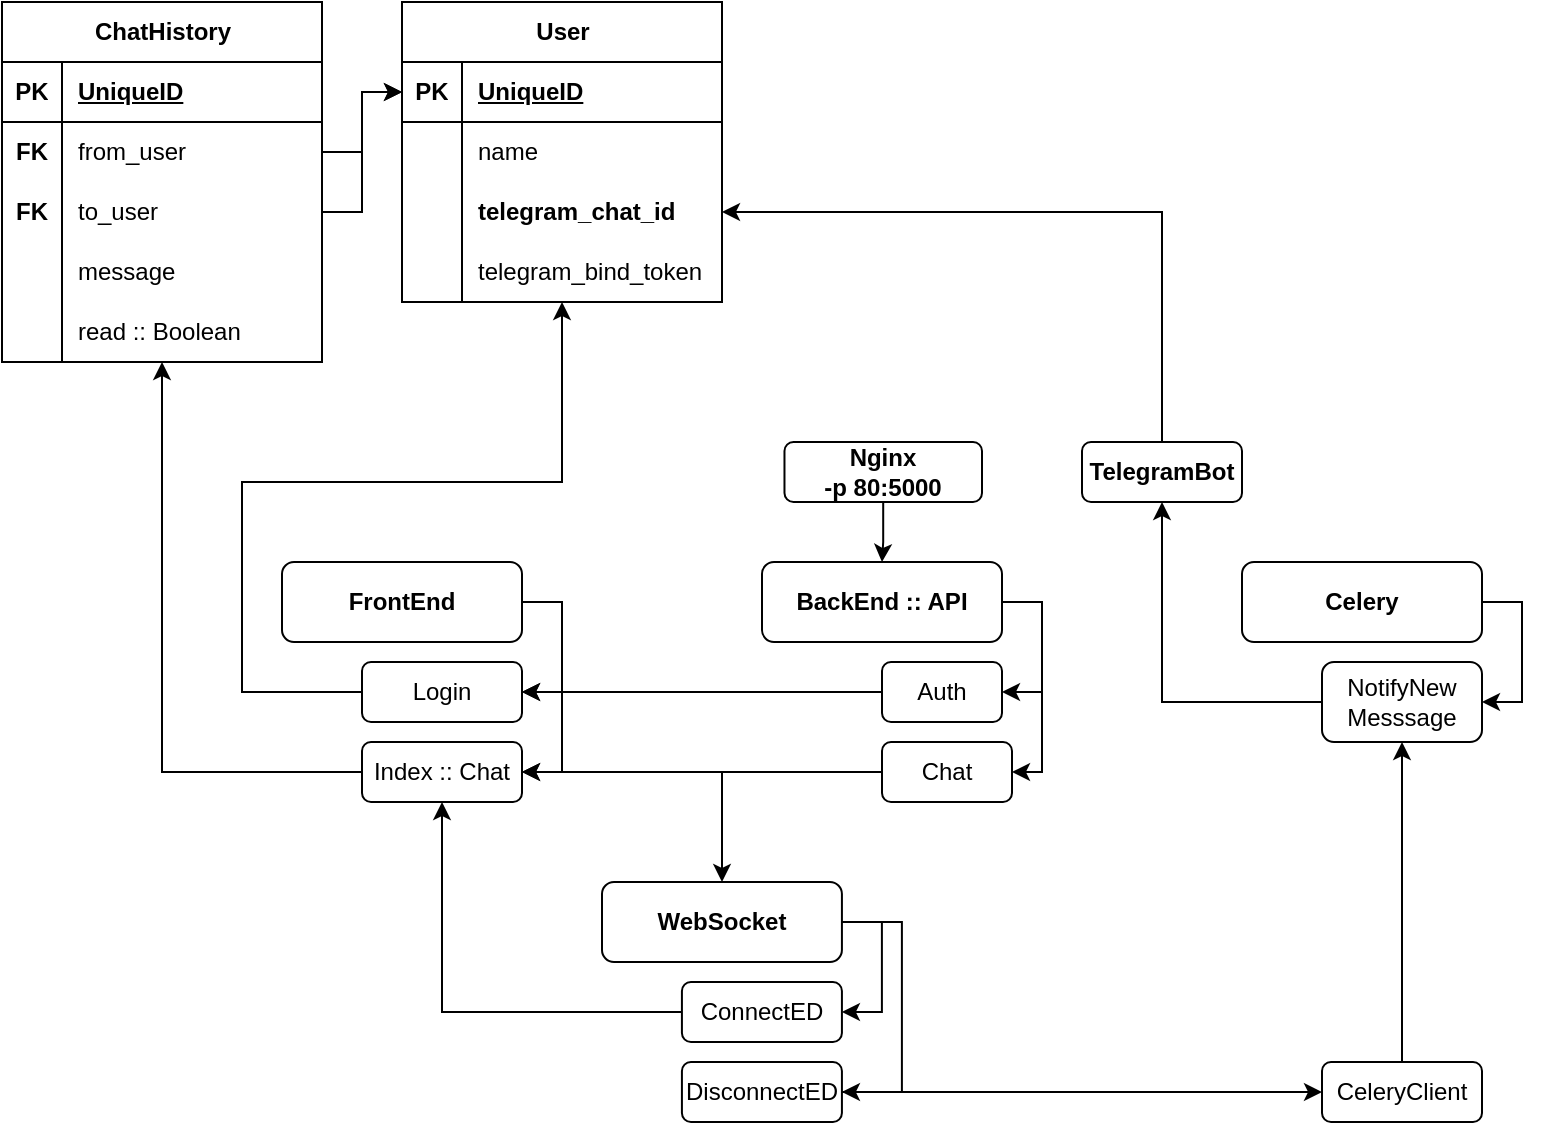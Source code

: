 <mxfile version="24.7.17">
  <diagram name="Page-1" id="HTrUAYfGJSQrFEp8KdW4">
    <mxGraphModel dx="1595" dy="729" grid="1" gridSize="10" guides="1" tooltips="1" connect="1" arrows="1" fold="1" page="1" pageScale="1" pageWidth="850" pageHeight="1100" math="0" shadow="0">
      <root>
        <mxCell id="0" />
        <mxCell id="1" parent="0" />
        <mxCell id="Klgh95e9zu6iZpuCvWR3-240" style="edgeStyle=orthogonalEdgeStyle;rounded=0;orthogonalLoop=1;jettySize=auto;html=1;" edge="1" parent="1" source="Klgh95e9zu6iZpuCvWR3-1" target="Klgh95e9zu6iZpuCvWR3-8">
          <mxGeometry relative="1" as="geometry">
            <Array as="points">
              <mxPoint x="320" y="420" />
              <mxPoint x="320" y="465" />
            </Array>
          </mxGeometry>
        </mxCell>
        <mxCell id="Klgh95e9zu6iZpuCvWR3-241" style="edgeStyle=orthogonalEdgeStyle;rounded=0;orthogonalLoop=1;jettySize=auto;html=1;" edge="1" parent="1" source="Klgh95e9zu6iZpuCvWR3-1" target="Klgh95e9zu6iZpuCvWR3-10">
          <mxGeometry relative="1" as="geometry">
            <Array as="points">
              <mxPoint x="320" y="420" />
              <mxPoint x="320" y="505" />
            </Array>
          </mxGeometry>
        </mxCell>
        <mxCell id="Klgh95e9zu6iZpuCvWR3-1" value="&lt;b&gt;FrontEnd&lt;/b&gt;" style="rounded=1;whiteSpace=wrap;html=1;" vertex="1" parent="1">
          <mxGeometry x="180" y="400" width="120" height="40" as="geometry" />
        </mxCell>
        <mxCell id="Klgh95e9zu6iZpuCvWR3-237" style="edgeStyle=orthogonalEdgeStyle;rounded=0;orthogonalLoop=1;jettySize=auto;html=1;" edge="1" parent="1" source="Klgh95e9zu6iZpuCvWR3-2" target="Klgh95e9zu6iZpuCvWR3-14">
          <mxGeometry relative="1" as="geometry">
            <Array as="points">
              <mxPoint x="560" y="420" />
              <mxPoint x="560" y="465" />
            </Array>
          </mxGeometry>
        </mxCell>
        <mxCell id="Klgh95e9zu6iZpuCvWR3-238" style="edgeStyle=orthogonalEdgeStyle;rounded=0;orthogonalLoop=1;jettySize=auto;html=1;" edge="1" parent="1" source="Klgh95e9zu6iZpuCvWR3-2" target="Klgh95e9zu6iZpuCvWR3-20">
          <mxGeometry relative="1" as="geometry">
            <Array as="points">
              <mxPoint x="560" y="420" />
              <mxPoint x="560" y="505" />
            </Array>
          </mxGeometry>
        </mxCell>
        <mxCell id="Klgh95e9zu6iZpuCvWR3-2" value="&lt;b&gt;BackEnd :: API&lt;/b&gt;" style="rounded=1;whiteSpace=wrap;html=1;" vertex="1" parent="1">
          <mxGeometry x="420" y="400" width="120" height="40" as="geometry" />
        </mxCell>
        <mxCell id="Klgh95e9zu6iZpuCvWR3-217" style="edgeStyle=orthogonalEdgeStyle;rounded=0;orthogonalLoop=1;jettySize=auto;html=1;" edge="1" parent="1" source="Klgh95e9zu6iZpuCvWR3-3" target="Klgh95e9zu6iZpuCvWR3-63">
          <mxGeometry relative="1" as="geometry">
            <Array as="points">
              <mxPoint x="800" y="420" />
              <mxPoint x="800" y="470" />
            </Array>
          </mxGeometry>
        </mxCell>
        <mxCell id="Klgh95e9zu6iZpuCvWR3-3" value="&lt;b&gt;Celery&lt;/b&gt;" style="rounded=1;whiteSpace=wrap;html=1;" vertex="1" parent="1">
          <mxGeometry x="660" y="400" width="120" height="40" as="geometry" />
        </mxCell>
        <mxCell id="Klgh95e9zu6iZpuCvWR3-251" style="edgeStyle=orthogonalEdgeStyle;rounded=0;orthogonalLoop=1;jettySize=auto;html=1;" edge="1" parent="1" source="Klgh95e9zu6iZpuCvWR3-8" target="Klgh95e9zu6iZpuCvWR3-66">
          <mxGeometry relative="1" as="geometry">
            <Array as="points">
              <mxPoint x="160" y="465" />
              <mxPoint x="160" y="360" />
              <mxPoint x="320" y="360" />
            </Array>
          </mxGeometry>
        </mxCell>
        <mxCell id="Klgh95e9zu6iZpuCvWR3-8" value="Login" style="whiteSpace=wrap;html=1;rounded=1;" vertex="1" parent="1">
          <mxGeometry x="220" y="450" width="80" height="30" as="geometry" />
        </mxCell>
        <mxCell id="Klgh95e9zu6iZpuCvWR3-252" style="edgeStyle=orthogonalEdgeStyle;rounded=0;orthogonalLoop=1;jettySize=auto;html=1;" edge="1" parent="1" source="Klgh95e9zu6iZpuCvWR3-10" target="Klgh95e9zu6iZpuCvWR3-110">
          <mxGeometry relative="1" as="geometry" />
        </mxCell>
        <mxCell id="Klgh95e9zu6iZpuCvWR3-10" value="Index :: Chat" style="whiteSpace=wrap;html=1;rounded=1;" vertex="1" parent="1">
          <mxGeometry x="220" y="490" width="80" height="30" as="geometry" />
        </mxCell>
        <mxCell id="Klgh95e9zu6iZpuCvWR3-235" style="edgeStyle=orthogonalEdgeStyle;rounded=0;orthogonalLoop=1;jettySize=auto;html=1;" edge="1" parent="1" source="Klgh95e9zu6iZpuCvWR3-14" target="Klgh95e9zu6iZpuCvWR3-8">
          <mxGeometry relative="1" as="geometry" />
        </mxCell>
        <mxCell id="Klgh95e9zu6iZpuCvWR3-14" value="Auth" style="whiteSpace=wrap;html=1;rounded=1;" vertex="1" parent="1">
          <mxGeometry x="480" y="450" width="60" height="30" as="geometry" />
        </mxCell>
        <mxCell id="Klgh95e9zu6iZpuCvWR3-227" style="edgeStyle=orthogonalEdgeStyle;rounded=0;orthogonalLoop=1;jettySize=auto;html=1;" edge="1" parent="1" source="Klgh95e9zu6iZpuCvWR3-20" target="Klgh95e9zu6iZpuCvWR3-226">
          <mxGeometry relative="1" as="geometry" />
        </mxCell>
        <mxCell id="Klgh95e9zu6iZpuCvWR3-249" style="edgeStyle=orthogonalEdgeStyle;rounded=0;orthogonalLoop=1;jettySize=auto;html=1;" edge="1" parent="1" source="Klgh95e9zu6iZpuCvWR3-20" target="Klgh95e9zu6iZpuCvWR3-10">
          <mxGeometry relative="1" as="geometry" />
        </mxCell>
        <mxCell id="Klgh95e9zu6iZpuCvWR3-20" value="Chat" style="rounded=1;whiteSpace=wrap;html=1;" vertex="1" parent="1">
          <mxGeometry x="480" y="490" width="65" height="30" as="geometry" />
        </mxCell>
        <mxCell id="Klgh95e9zu6iZpuCvWR3-248" style="edgeStyle=orthogonalEdgeStyle;rounded=0;orthogonalLoop=1;jettySize=auto;html=1;" edge="1" parent="1" source="Klgh95e9zu6iZpuCvWR3-61" target="Klgh95e9zu6iZpuCvWR3-63">
          <mxGeometry relative="1" as="geometry" />
        </mxCell>
        <mxCell id="Klgh95e9zu6iZpuCvWR3-61" value="CeleryClient" style="whiteSpace=wrap;html=1;rounded=1;" vertex="1" parent="1">
          <mxGeometry x="700" y="650" width="80" height="30" as="geometry" />
        </mxCell>
        <mxCell id="Klgh95e9zu6iZpuCvWR3-246" style="edgeStyle=orthogonalEdgeStyle;rounded=0;orthogonalLoop=1;jettySize=auto;html=1;" edge="1" parent="1" source="Klgh95e9zu6iZpuCvWR3-63" target="Klgh95e9zu6iZpuCvWR3-213">
          <mxGeometry relative="1" as="geometry" />
        </mxCell>
        <mxCell id="Klgh95e9zu6iZpuCvWR3-63" value="NotifyNew&lt;div&gt;Messsage&lt;/div&gt;" style="whiteSpace=wrap;html=1;rounded=1;" vertex="1" parent="1">
          <mxGeometry x="700" y="450" width="80" height="40" as="geometry" />
        </mxCell>
        <mxCell id="Klgh95e9zu6iZpuCvWR3-66" value="User" style="shape=table;startSize=30;container=1;collapsible=1;childLayout=tableLayout;fixedRows=1;rowLines=0;fontStyle=1;align=center;resizeLast=1;html=1;" vertex="1" parent="1">
          <mxGeometry x="240" y="120" width="160.0" height="150" as="geometry" />
        </mxCell>
        <mxCell id="Klgh95e9zu6iZpuCvWR3-67" value="" style="shape=tableRow;horizontal=0;startSize=0;swimlaneHead=0;swimlaneBody=0;fillColor=none;collapsible=0;dropTarget=0;points=[[0,0.5],[1,0.5]];portConstraint=eastwest;top=0;left=0;right=0;bottom=1;" vertex="1" parent="Klgh95e9zu6iZpuCvWR3-66">
          <mxGeometry y="30" width="160.0" height="30" as="geometry" />
        </mxCell>
        <mxCell id="Klgh95e9zu6iZpuCvWR3-68" value="PK" style="shape=partialRectangle;connectable=0;fillColor=none;top=0;left=0;bottom=0;right=0;fontStyle=1;overflow=hidden;whiteSpace=wrap;html=1;" vertex="1" parent="Klgh95e9zu6iZpuCvWR3-67">
          <mxGeometry width="30" height="30" as="geometry">
            <mxRectangle width="30" height="30" as="alternateBounds" />
          </mxGeometry>
        </mxCell>
        <mxCell id="Klgh95e9zu6iZpuCvWR3-69" value="UniqueID" style="shape=partialRectangle;connectable=0;fillColor=none;top=0;left=0;bottom=0;right=0;align=left;spacingLeft=6;fontStyle=5;overflow=hidden;whiteSpace=wrap;html=1;" vertex="1" parent="Klgh95e9zu6iZpuCvWR3-67">
          <mxGeometry x="30" width="130.0" height="30" as="geometry">
            <mxRectangle width="130.0" height="30" as="alternateBounds" />
          </mxGeometry>
        </mxCell>
        <mxCell id="Klgh95e9zu6iZpuCvWR3-70" value="" style="shape=tableRow;horizontal=0;startSize=0;swimlaneHead=0;swimlaneBody=0;fillColor=none;collapsible=0;dropTarget=0;points=[[0,0.5],[1,0.5]];portConstraint=eastwest;top=0;left=0;right=0;bottom=0;" vertex="1" parent="Klgh95e9zu6iZpuCvWR3-66">
          <mxGeometry y="60" width="160.0" height="30" as="geometry" />
        </mxCell>
        <mxCell id="Klgh95e9zu6iZpuCvWR3-71" value="" style="shape=partialRectangle;connectable=0;fillColor=none;top=0;left=0;bottom=0;right=0;editable=1;overflow=hidden;whiteSpace=wrap;html=1;" vertex="1" parent="Klgh95e9zu6iZpuCvWR3-70">
          <mxGeometry width="30" height="30" as="geometry">
            <mxRectangle width="30" height="30" as="alternateBounds" />
          </mxGeometry>
        </mxCell>
        <mxCell id="Klgh95e9zu6iZpuCvWR3-72" value="name" style="shape=partialRectangle;connectable=0;fillColor=none;top=0;left=0;bottom=0;right=0;align=left;spacingLeft=6;overflow=hidden;whiteSpace=wrap;html=1;" vertex="1" parent="Klgh95e9zu6iZpuCvWR3-70">
          <mxGeometry x="30" width="130.0" height="30" as="geometry">
            <mxRectangle width="130.0" height="30" as="alternateBounds" />
          </mxGeometry>
        </mxCell>
        <mxCell id="Klgh95e9zu6iZpuCvWR3-73" value="" style="shape=tableRow;horizontal=0;startSize=0;swimlaneHead=0;swimlaneBody=0;fillColor=none;collapsible=0;dropTarget=0;points=[[0,0.5],[1,0.5]];portConstraint=eastwest;top=0;left=0;right=0;bottom=0;" vertex="1" parent="Klgh95e9zu6iZpuCvWR3-66">
          <mxGeometry y="90" width="160.0" height="30" as="geometry" />
        </mxCell>
        <mxCell id="Klgh95e9zu6iZpuCvWR3-74" value="" style="shape=partialRectangle;connectable=0;fillColor=none;top=0;left=0;bottom=0;right=0;editable=1;overflow=hidden;whiteSpace=wrap;html=1;" vertex="1" parent="Klgh95e9zu6iZpuCvWR3-73">
          <mxGeometry width="30" height="30" as="geometry">
            <mxRectangle width="30" height="30" as="alternateBounds" />
          </mxGeometry>
        </mxCell>
        <mxCell id="Klgh95e9zu6iZpuCvWR3-75" value="&lt;b&gt;telegram_chat_id&lt;/b&gt;" style="shape=partialRectangle;connectable=0;fillColor=none;top=0;left=0;bottom=0;right=0;align=left;spacingLeft=6;overflow=hidden;whiteSpace=wrap;html=1;" vertex="1" parent="Klgh95e9zu6iZpuCvWR3-73">
          <mxGeometry x="30" width="130.0" height="30" as="geometry">
            <mxRectangle width="130.0" height="30" as="alternateBounds" />
          </mxGeometry>
        </mxCell>
        <mxCell id="Klgh95e9zu6iZpuCvWR3-76" value="" style="shape=tableRow;horizontal=0;startSize=0;swimlaneHead=0;swimlaneBody=0;fillColor=none;collapsible=0;dropTarget=0;points=[[0,0.5],[1,0.5]];portConstraint=eastwest;top=0;left=0;right=0;bottom=0;" vertex="1" parent="Klgh95e9zu6iZpuCvWR3-66">
          <mxGeometry y="120" width="160.0" height="30" as="geometry" />
        </mxCell>
        <mxCell id="Klgh95e9zu6iZpuCvWR3-77" value="" style="shape=partialRectangle;connectable=0;fillColor=none;top=0;left=0;bottom=0;right=0;editable=1;overflow=hidden;whiteSpace=wrap;html=1;" vertex="1" parent="Klgh95e9zu6iZpuCvWR3-76">
          <mxGeometry width="30" height="30" as="geometry">
            <mxRectangle width="30" height="30" as="alternateBounds" />
          </mxGeometry>
        </mxCell>
        <mxCell id="Klgh95e9zu6iZpuCvWR3-78" value="telegram_bind_token" style="shape=partialRectangle;connectable=0;fillColor=none;top=0;left=0;bottom=0;right=0;align=left;spacingLeft=6;overflow=hidden;whiteSpace=wrap;html=1;" vertex="1" parent="Klgh95e9zu6iZpuCvWR3-76">
          <mxGeometry x="30" width="130.0" height="30" as="geometry">
            <mxRectangle width="130.0" height="30" as="alternateBounds" />
          </mxGeometry>
        </mxCell>
        <mxCell id="Klgh95e9zu6iZpuCvWR3-110" value="ChatHistory" style="shape=table;startSize=30;container=1;collapsible=1;childLayout=tableLayout;fixedRows=1;rowLines=0;fontStyle=1;align=center;resizeLast=1;html=1;" vertex="1" parent="1">
          <mxGeometry x="40" y="120" width="160" height="180" as="geometry" />
        </mxCell>
        <mxCell id="Klgh95e9zu6iZpuCvWR3-111" value="" style="shape=tableRow;horizontal=0;startSize=0;swimlaneHead=0;swimlaneBody=0;fillColor=none;collapsible=0;dropTarget=0;points=[[0,0.5],[1,0.5]];portConstraint=eastwest;top=0;left=0;right=0;bottom=1;" vertex="1" parent="Klgh95e9zu6iZpuCvWR3-110">
          <mxGeometry y="30" width="160" height="30" as="geometry" />
        </mxCell>
        <mxCell id="Klgh95e9zu6iZpuCvWR3-112" value="PK" style="shape=partialRectangle;connectable=0;fillColor=none;top=0;left=0;bottom=0;right=0;fontStyle=1;overflow=hidden;whiteSpace=wrap;html=1;" vertex="1" parent="Klgh95e9zu6iZpuCvWR3-111">
          <mxGeometry width="30" height="30" as="geometry">
            <mxRectangle width="30" height="30" as="alternateBounds" />
          </mxGeometry>
        </mxCell>
        <mxCell id="Klgh95e9zu6iZpuCvWR3-113" value="UniqueID" style="shape=partialRectangle;connectable=0;fillColor=none;top=0;left=0;bottom=0;right=0;align=left;spacingLeft=6;fontStyle=5;overflow=hidden;whiteSpace=wrap;html=1;" vertex="1" parent="Klgh95e9zu6iZpuCvWR3-111">
          <mxGeometry x="30" width="130" height="30" as="geometry">
            <mxRectangle width="130" height="30" as="alternateBounds" />
          </mxGeometry>
        </mxCell>
        <mxCell id="Klgh95e9zu6iZpuCvWR3-114" value="" style="shape=tableRow;horizontal=0;startSize=0;swimlaneHead=0;swimlaneBody=0;fillColor=none;collapsible=0;dropTarget=0;points=[[0,0.5],[1,0.5]];portConstraint=eastwest;top=0;left=0;right=0;bottom=0;" vertex="1" parent="Klgh95e9zu6iZpuCvWR3-110">
          <mxGeometry y="60" width="160" height="30" as="geometry" />
        </mxCell>
        <mxCell id="Klgh95e9zu6iZpuCvWR3-115" value="&lt;b&gt;FK&lt;/b&gt;" style="shape=partialRectangle;connectable=0;fillColor=none;top=0;left=0;bottom=0;right=0;editable=1;overflow=hidden;whiteSpace=wrap;html=1;" vertex="1" parent="Klgh95e9zu6iZpuCvWR3-114">
          <mxGeometry width="30" height="30" as="geometry">
            <mxRectangle width="30" height="30" as="alternateBounds" />
          </mxGeometry>
        </mxCell>
        <mxCell id="Klgh95e9zu6iZpuCvWR3-116" value="from_user" style="shape=partialRectangle;connectable=0;fillColor=none;top=0;left=0;bottom=0;right=0;align=left;spacingLeft=6;overflow=hidden;whiteSpace=wrap;html=1;" vertex="1" parent="Klgh95e9zu6iZpuCvWR3-114">
          <mxGeometry x="30" width="130" height="30" as="geometry">
            <mxRectangle width="130" height="30" as="alternateBounds" />
          </mxGeometry>
        </mxCell>
        <mxCell id="Klgh95e9zu6iZpuCvWR3-117" value="" style="shape=tableRow;horizontal=0;startSize=0;swimlaneHead=0;swimlaneBody=0;fillColor=none;collapsible=0;dropTarget=0;points=[[0,0.5],[1,0.5]];portConstraint=eastwest;top=0;left=0;right=0;bottom=0;" vertex="1" parent="Klgh95e9zu6iZpuCvWR3-110">
          <mxGeometry y="90" width="160" height="30" as="geometry" />
        </mxCell>
        <mxCell id="Klgh95e9zu6iZpuCvWR3-118" value="&lt;b&gt;FK&lt;/b&gt;" style="shape=partialRectangle;connectable=0;fillColor=none;top=0;left=0;bottom=0;right=0;editable=1;overflow=hidden;whiteSpace=wrap;html=1;" vertex="1" parent="Klgh95e9zu6iZpuCvWR3-117">
          <mxGeometry width="30" height="30" as="geometry">
            <mxRectangle width="30" height="30" as="alternateBounds" />
          </mxGeometry>
        </mxCell>
        <mxCell id="Klgh95e9zu6iZpuCvWR3-119" value="to_user" style="shape=partialRectangle;connectable=0;fillColor=none;top=0;left=0;bottom=0;right=0;align=left;spacingLeft=6;overflow=hidden;whiteSpace=wrap;html=1;" vertex="1" parent="Klgh95e9zu6iZpuCvWR3-117">
          <mxGeometry x="30" width="130" height="30" as="geometry">
            <mxRectangle width="130" height="30" as="alternateBounds" />
          </mxGeometry>
        </mxCell>
        <mxCell id="Klgh95e9zu6iZpuCvWR3-120" value="" style="shape=tableRow;horizontal=0;startSize=0;swimlaneHead=0;swimlaneBody=0;fillColor=none;collapsible=0;dropTarget=0;points=[[0,0.5],[1,0.5]];portConstraint=eastwest;top=0;left=0;right=0;bottom=0;" vertex="1" parent="Klgh95e9zu6iZpuCvWR3-110">
          <mxGeometry y="120" width="160" height="30" as="geometry" />
        </mxCell>
        <mxCell id="Klgh95e9zu6iZpuCvWR3-121" value="" style="shape=partialRectangle;connectable=0;fillColor=none;top=0;left=0;bottom=0;right=0;editable=1;overflow=hidden;whiteSpace=wrap;html=1;" vertex="1" parent="Klgh95e9zu6iZpuCvWR3-120">
          <mxGeometry width="30" height="30" as="geometry">
            <mxRectangle width="30" height="30" as="alternateBounds" />
          </mxGeometry>
        </mxCell>
        <mxCell id="Klgh95e9zu6iZpuCvWR3-122" value="message" style="shape=partialRectangle;connectable=0;fillColor=none;top=0;left=0;bottom=0;right=0;align=left;spacingLeft=6;overflow=hidden;whiteSpace=wrap;html=1;" vertex="1" parent="Klgh95e9zu6iZpuCvWR3-120">
          <mxGeometry x="30" width="130" height="30" as="geometry">
            <mxRectangle width="130" height="30" as="alternateBounds" />
          </mxGeometry>
        </mxCell>
        <mxCell id="Klgh95e9zu6iZpuCvWR3-126" style="shape=tableRow;horizontal=0;startSize=0;swimlaneHead=0;swimlaneBody=0;fillColor=none;collapsible=0;dropTarget=0;points=[[0,0.5],[1,0.5]];portConstraint=eastwest;top=0;left=0;right=0;bottom=0;" vertex="1" parent="Klgh95e9zu6iZpuCvWR3-110">
          <mxGeometry y="150" width="160" height="30" as="geometry" />
        </mxCell>
        <mxCell id="Klgh95e9zu6iZpuCvWR3-127" style="shape=partialRectangle;connectable=0;fillColor=none;top=0;left=0;bottom=0;right=0;editable=1;overflow=hidden;whiteSpace=wrap;html=1;" vertex="1" parent="Klgh95e9zu6iZpuCvWR3-126">
          <mxGeometry width="30" height="30" as="geometry">
            <mxRectangle width="30" height="30" as="alternateBounds" />
          </mxGeometry>
        </mxCell>
        <mxCell id="Klgh95e9zu6iZpuCvWR3-128" value="read :: Boolean" style="shape=partialRectangle;connectable=0;fillColor=none;top=0;left=0;bottom=0;right=0;align=left;spacingLeft=6;overflow=hidden;whiteSpace=wrap;html=1;" vertex="1" parent="Klgh95e9zu6iZpuCvWR3-126">
          <mxGeometry x="30" width="130" height="30" as="geometry">
            <mxRectangle width="130" height="30" as="alternateBounds" />
          </mxGeometry>
        </mxCell>
        <mxCell id="Klgh95e9zu6iZpuCvWR3-222" style="edgeStyle=orthogonalEdgeStyle;rounded=0;orthogonalLoop=1;jettySize=auto;html=1;" edge="1" parent="1" source="Klgh95e9zu6iZpuCvWR3-213" target="Klgh95e9zu6iZpuCvWR3-73">
          <mxGeometry relative="1" as="geometry" />
        </mxCell>
        <mxCell id="Klgh95e9zu6iZpuCvWR3-213" value="&lt;b&gt;TelegramBot&lt;/b&gt;" style="rounded=1;whiteSpace=wrap;html=1;" vertex="1" parent="1">
          <mxGeometry x="580" y="340" width="80" height="30" as="geometry" />
        </mxCell>
        <mxCell id="Klgh95e9zu6iZpuCvWR3-225" style="edgeStyle=orthogonalEdgeStyle;rounded=0;orthogonalLoop=1;jettySize=auto;html=1;" edge="1" parent="1" source="Klgh95e9zu6iZpuCvWR3-224" target="Klgh95e9zu6iZpuCvWR3-2">
          <mxGeometry relative="1" as="geometry" />
        </mxCell>
        <mxCell id="Klgh95e9zu6iZpuCvWR3-224" value="&lt;b&gt;Nginx&lt;/b&gt;&lt;div&gt;&lt;b&gt;-p 80:5000&lt;/b&gt;&lt;/div&gt;" style="rounded=1;whiteSpace=wrap;html=1;" vertex="1" parent="1">
          <mxGeometry x="431.24" y="340" width="98.76" height="30" as="geometry" />
        </mxCell>
        <mxCell id="Klgh95e9zu6iZpuCvWR3-242" style="edgeStyle=orthogonalEdgeStyle;rounded=0;orthogonalLoop=1;jettySize=auto;html=1;" edge="1" parent="1" source="Klgh95e9zu6iZpuCvWR3-226" target="Klgh95e9zu6iZpuCvWR3-228">
          <mxGeometry relative="1" as="geometry">
            <Array as="points">
              <mxPoint x="479.96" y="580" />
              <mxPoint x="479.96" y="625" />
            </Array>
          </mxGeometry>
        </mxCell>
        <mxCell id="Klgh95e9zu6iZpuCvWR3-243" style="edgeStyle=orthogonalEdgeStyle;rounded=0;orthogonalLoop=1;jettySize=auto;html=1;" edge="1" parent="1" source="Klgh95e9zu6iZpuCvWR3-226" target="Klgh95e9zu6iZpuCvWR3-231">
          <mxGeometry relative="1" as="geometry">
            <Array as="points">
              <mxPoint x="489.96" y="580" />
              <mxPoint x="489.96" y="665" />
            </Array>
          </mxGeometry>
        </mxCell>
        <mxCell id="Klgh95e9zu6iZpuCvWR3-226" value="&lt;b&gt;WebSocket&lt;/b&gt;" style="whiteSpace=wrap;html=1;rounded=1;" vertex="1" parent="1">
          <mxGeometry x="340" y="560" width="119.96" height="40" as="geometry" />
        </mxCell>
        <mxCell id="Klgh95e9zu6iZpuCvWR3-244" style="edgeStyle=orthogonalEdgeStyle;rounded=0;orthogonalLoop=1;jettySize=auto;html=1;" edge="1" parent="1" source="Klgh95e9zu6iZpuCvWR3-228" target="Klgh95e9zu6iZpuCvWR3-10">
          <mxGeometry relative="1" as="geometry" />
        </mxCell>
        <mxCell id="Klgh95e9zu6iZpuCvWR3-228" value="ConnectED" style="whiteSpace=wrap;html=1;rounded=1;" vertex="1" parent="1">
          <mxGeometry x="379.96" y="610" width="80" height="30" as="geometry" />
        </mxCell>
        <mxCell id="Klgh95e9zu6iZpuCvWR3-247" style="edgeStyle=orthogonalEdgeStyle;rounded=0;orthogonalLoop=1;jettySize=auto;html=1;" edge="1" parent="1" source="Klgh95e9zu6iZpuCvWR3-231" target="Klgh95e9zu6iZpuCvWR3-61">
          <mxGeometry relative="1" as="geometry" />
        </mxCell>
        <mxCell id="Klgh95e9zu6iZpuCvWR3-231" value="DisconnectED" style="whiteSpace=wrap;html=1;rounded=1;" vertex="1" parent="1">
          <mxGeometry x="379.96" y="650" width="80" height="30" as="geometry" />
        </mxCell>
        <mxCell id="Klgh95e9zu6iZpuCvWR3-254" style="edgeStyle=orthogonalEdgeStyle;rounded=0;orthogonalLoop=1;jettySize=auto;html=1;" edge="1" parent="1" source="Klgh95e9zu6iZpuCvWR3-114" target="Klgh95e9zu6iZpuCvWR3-67">
          <mxGeometry relative="1" as="geometry" />
        </mxCell>
        <mxCell id="Klgh95e9zu6iZpuCvWR3-255" style="edgeStyle=orthogonalEdgeStyle;rounded=0;orthogonalLoop=1;jettySize=auto;html=1;" edge="1" parent="1" source="Klgh95e9zu6iZpuCvWR3-117" target="Klgh95e9zu6iZpuCvWR3-67">
          <mxGeometry relative="1" as="geometry" />
        </mxCell>
      </root>
    </mxGraphModel>
  </diagram>
</mxfile>
